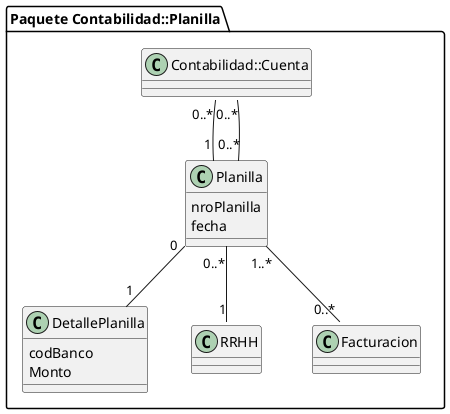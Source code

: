 @startuml Modelo de dominio Contabilidad Planilla





folder "Paquete Contabilidad::Planilla" {

class Planilla {
   nroPlanilla
   fecha
  
}
class DetallePlanilla {
   codBanco
   Monto

 
}


Planilla "0..*" -- "0..*" Contabilidad::Cuenta::Banco
Planilla "1" -up- "0..*" Contabilidad::Cuenta::CuentaEmpresa
Planilla "0..*" -- "1" RRHH::Empleados
Planilla "1..*" -down- "0..*" Facturacion::cliente
Planilla "0" -- "1" DetallePlanilla


  }






@endluml